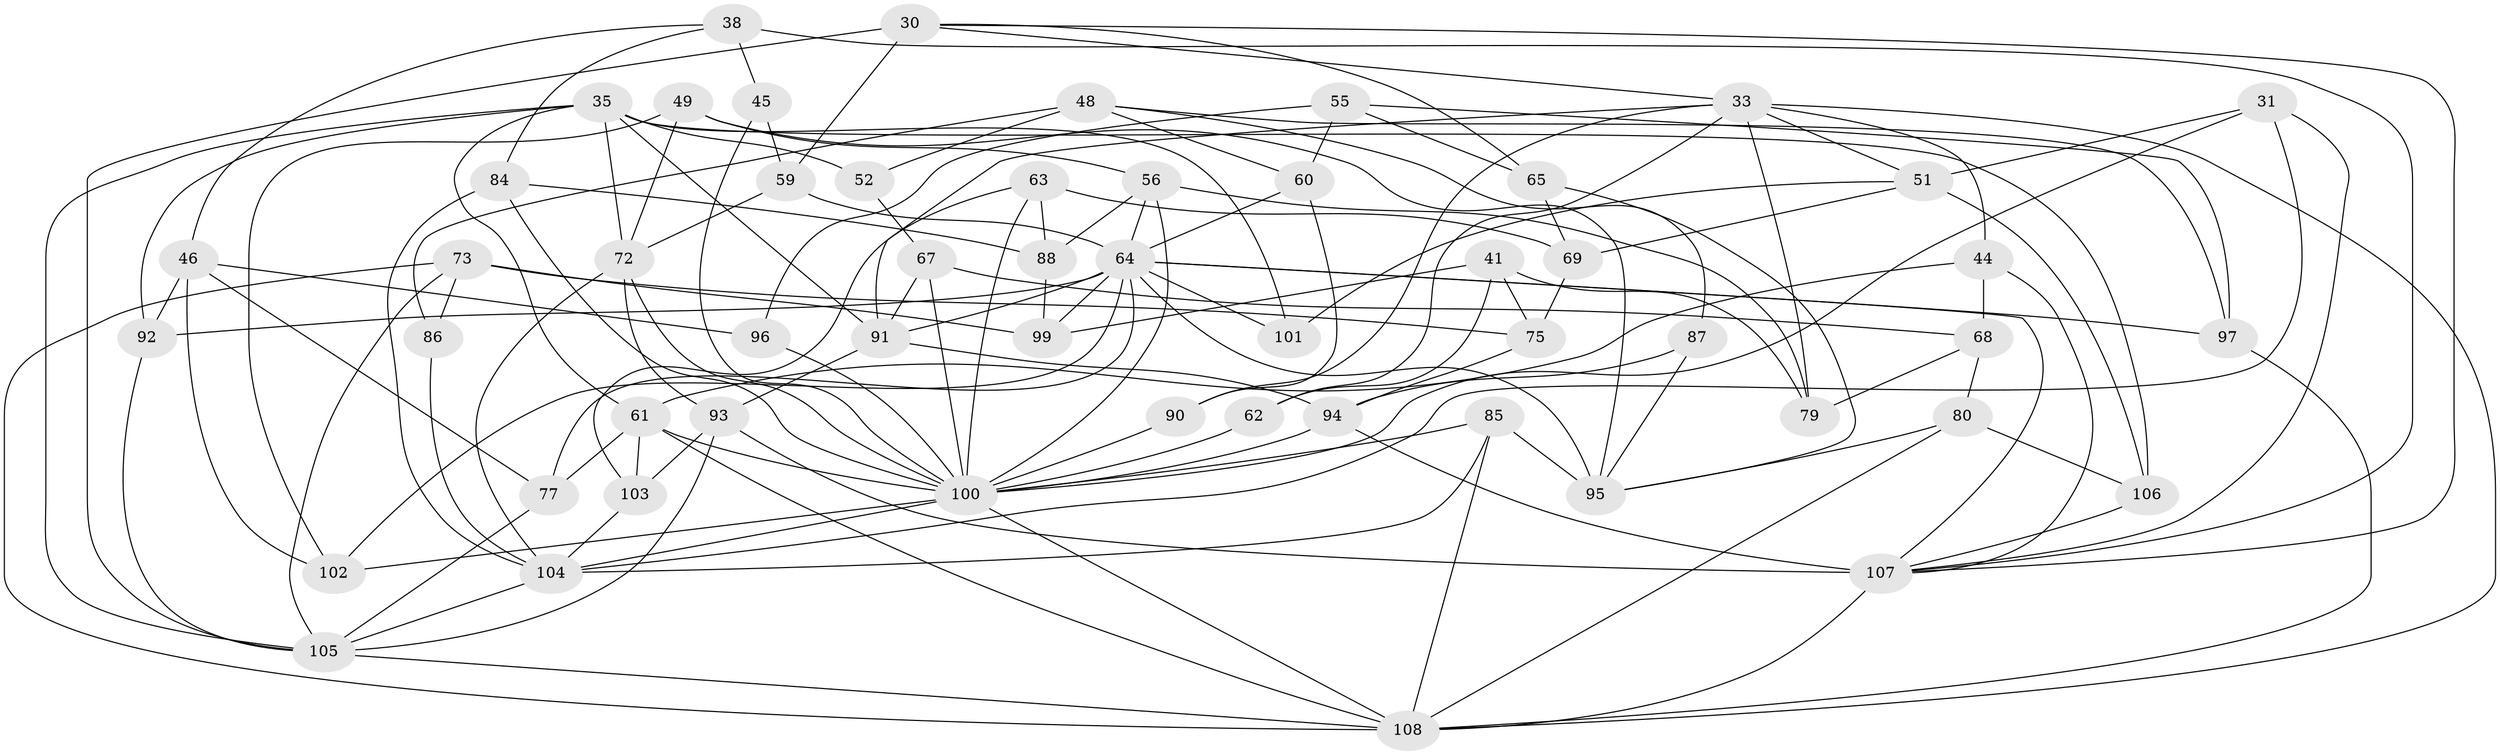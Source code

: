 // original degree distribution, {4: 1.0}
// Generated by graph-tools (version 1.1) at 2025/59/03/09/25 04:59:09]
// undirected, 54 vertices, 135 edges
graph export_dot {
graph [start="1"]
  node [color=gray90,style=filled];
  30 [super="+24"];
  31;
  33 [super="+18"];
  35 [super="+22+28"];
  38;
  41;
  44;
  45;
  46 [super="+13"];
  48 [super="+2"];
  49;
  51 [super="+37"];
  52;
  55;
  56 [super="+34"];
  59;
  60;
  61 [super="+57"];
  62;
  63;
  64 [super="+11+42+32"];
  65;
  67 [super="+66"];
  68;
  69;
  72 [super="+27"];
  73 [super="+29"];
  75;
  77;
  79;
  80;
  84;
  85 [super="+83"];
  86;
  87;
  88;
  90;
  91 [super="+8"];
  92 [super="+76"];
  93 [super="+78"];
  94 [super="+7"];
  95 [super="+74"];
  96;
  97;
  99;
  100 [super="+98+54+89"];
  101;
  102;
  103;
  104 [super="+14+82+81"];
  105 [super="+58"];
  106;
  107 [super="+3+6+16+20"];
  108 [super="+50"];
  30 -- 65;
  30 -- 33;
  30 -- 107;
  30 -- 59;
  30 -- 105 [weight=2];
  31 -- 51;
  31 -- 107;
  31 -- 104;
  31 -- 100;
  33 -- 62;
  33 -- 91;
  33 -- 51;
  33 -- 90;
  33 -- 44;
  33 -- 79;
  33 -- 108;
  35 -- 106;
  35 -- 61;
  35 -- 52;
  35 -- 101;
  35 -- 105;
  35 -- 91;
  35 -- 92;
  35 -- 72;
  38 -- 84;
  38 -- 46;
  38 -- 45;
  38 -- 107;
  41 -- 75;
  41 -- 62;
  41 -- 99;
  41 -- 79;
  44 -- 68;
  44 -- 61;
  44 -- 107;
  45 -- 59;
  45 -- 100 [weight=2];
  46 -- 96 [weight=2];
  46 -- 92;
  46 -- 77;
  46 -- 102;
  48 -- 97;
  48 -- 86;
  48 -- 52 [weight=2];
  48 -- 60;
  48 -- 87;
  49 -- 102;
  49 -- 95;
  49 -- 56;
  49 -- 72;
  51 -- 101 [weight=2];
  51 -- 69;
  51 -- 106;
  52 -- 67;
  55 -- 97;
  55 -- 60;
  55 -- 65;
  55 -- 96;
  56 -- 79;
  56 -- 88;
  56 -- 100 [weight=2];
  56 -- 64;
  59 -- 72;
  59 -- 64;
  60 -- 90;
  60 -- 64;
  61 -- 77;
  61 -- 100 [weight=2];
  61 -- 103;
  61 -- 108 [weight=2];
  62 -- 100 [weight=2];
  63 -- 103;
  63 -- 88;
  63 -- 69;
  63 -- 100;
  64 -- 101;
  64 -- 99;
  64 -- 97;
  64 -- 102;
  64 -- 91;
  64 -- 92 [weight=3];
  64 -- 107;
  64 -- 77;
  64 -- 95 [weight=3];
  65 -- 69;
  65 -- 95;
  67 -- 100 [weight=3];
  67 -- 68;
  67 -- 91;
  68 -- 79;
  68 -- 80;
  69 -- 75;
  72 -- 104;
  72 -- 100;
  72 -- 93;
  73 -- 75;
  73 -- 86 [weight=2];
  73 -- 99;
  73 -- 105;
  73 -- 108;
  75 -- 94;
  77 -- 105;
  80 -- 106;
  80 -- 108;
  80 -- 95;
  84 -- 88;
  84 -- 104;
  84 -- 100;
  85 -- 95 [weight=2];
  85 -- 108;
  85 -- 104 [weight=2];
  85 -- 100;
  86 -- 104;
  87 -- 94;
  87 -- 95 [weight=2];
  88 -- 99;
  90 -- 100 [weight=2];
  91 -- 93 [weight=2];
  91 -- 94 [weight=2];
  92 -- 105;
  93 -- 103;
  93 -- 107 [weight=3];
  93 -- 105;
  94 -- 107;
  94 -- 100;
  96 -- 100;
  97 -- 108;
  100 -- 102;
  100 -- 104;
  100 -- 108 [weight=2];
  103 -- 104;
  104 -- 105 [weight=2];
  105 -- 108;
  106 -- 107;
  107 -- 108 [weight=2];
}
